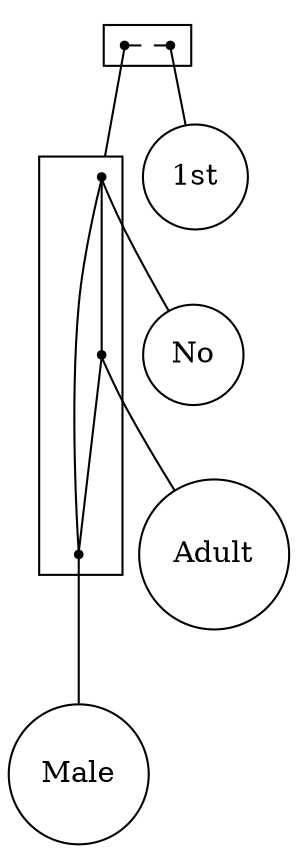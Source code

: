 strict digraph "plain_2-structure_with_threshold" {
compound=true;
fontname=Verdana;
fontsize=12;
newrank=true;
node [shape=circle];
"1st";
No;
Adult;
Male;
subgraph cluster_Adult1stMaleNo {
rank=same;
node [shape=point];
s_AdultNoMale -> s_1st  [arrowhead=none, color=black, style=dashed];
}

subgraph cluster_AdultNoMale {
node [shape=point];
s_No -> s_Adult  [arrowhead=none, color=black, style=solid];
s_No -> s_Male  [arrowhead=none, color=black, style=solid];
s_Adult -> s_Male  [arrowhead=none, color=black, style=solid];
}

s_AdultNoMale -> s_No  [arrowhead=none, lhead=cluster_AdultNoMale];
s_1st -> "1st"  [arrowhead=none];
s_No -> No  [arrowhead=none];
s_Adult -> Adult  [arrowhead=none];
s_Male -> Male  [arrowhead=none];
}

